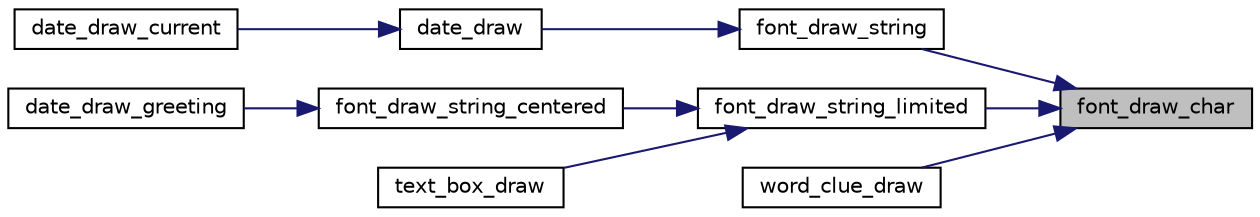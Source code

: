 digraph "font_draw_char"
{
 // LATEX_PDF_SIZE
  edge [fontname="Helvetica",fontsize="10",labelfontname="Helvetica",labelfontsize="10"];
  node [fontname="Helvetica",fontsize="10",shape=record];
  rankdir="RL";
  Node1 [label="font_draw_char",height=0.2,width=0.4,color="black", fillcolor="grey75", style="filled", fontcolor="black",tooltip="Draws a given char to the given coordinates in the given buffer."];
  Node1 -> Node2 [dir="back",color="midnightblue",fontsize="10",style="solid",fontname="Helvetica"];
  Node2 [label="font_draw_string",height=0.2,width=0.4,color="black", fillcolor="white", style="filled",URL="$group__font.html#ga84590018142e55d772b7ce9733c06ecf",tooltip="Draws a given string to the given coordinates in the given buffer."];
  Node2 -> Node3 [dir="back",color="midnightblue",fontsize="10",style="solid",fontname="Helvetica"];
  Node3 [label="date_draw",height=0.2,width=0.4,color="black", fillcolor="white", style="filled",URL="$group__date.html#ga4935ca0b464c660a91e7f725da5149ae",tooltip="Draws a date to the given screen coordiantes."];
  Node3 -> Node4 [dir="back",color="midnightblue",fontsize="10",style="solid",fontname="Helvetica"];
  Node4 [label="date_draw_current",height=0.2,width=0.4,color="black", fillcolor="white", style="filled",URL="$group__date.html#gac6b60c120a9b43280cf175cc7fb7f047",tooltip="Draws the current date to the top left corner of the screen."];
  Node1 -> Node5 [dir="back",color="midnightblue",fontsize="10",style="solid",fontname="Helvetica"];
  Node5 [label="font_draw_string_limited",height=0.2,width=0.4,color="black", fillcolor="white", style="filled",URL="$group__font.html#ga9b434230690465196da266df4141511d",tooltip="Draws a substring of a string to the given coordinates in the given buffer."];
  Node5 -> Node6 [dir="back",color="midnightblue",fontsize="10",style="solid",fontname="Helvetica"];
  Node6 [label="font_draw_string_centered",height=0.2,width=0.4,color="black", fillcolor="white", style="filled",URL="$group__font.html#ga76f55190cabfad9be834e7f9b435441d",tooltip="Draws a substring of a string centered in the given coordinates in the given buffer."];
  Node6 -> Node7 [dir="back",color="midnightblue",fontsize="10",style="solid",fontname="Helvetica"];
  Node7 [label="date_draw_greeting",height=0.2,width=0.4,color="black", fillcolor="white", style="filled",URL="$group__date.html#gaaf00425c1e5044b7a17bb4331de4ceb8",tooltip="Draws a greeting according to the current date to the given screen coordinates."];
  Node5 -> Node8 [dir="back",color="midnightblue",fontsize="10",style="solid",fontname="Helvetica"];
  Node8 [label="text_box_draw",height=0.2,width=0.4,color="black", fillcolor="white", style="filled",URL="$group__textbox.html#ga0d7efee1fe6e5b861c311b6cc4cfd201",tooltip="Draws a given text box to the given buffer."];
  Node1 -> Node9 [dir="back",color="midnightblue",fontsize="10",style="solid",fontname="Helvetica"];
  Node9 [label="word_clue_draw",height=0.2,width=0.4,color="black", fillcolor="white", style="filled",URL="$group__clue.html#gaf2e81417151218db37a0250f64f2f825",tooltip="Draws a given word clue to the given buffer on the given coordinates."];
}
